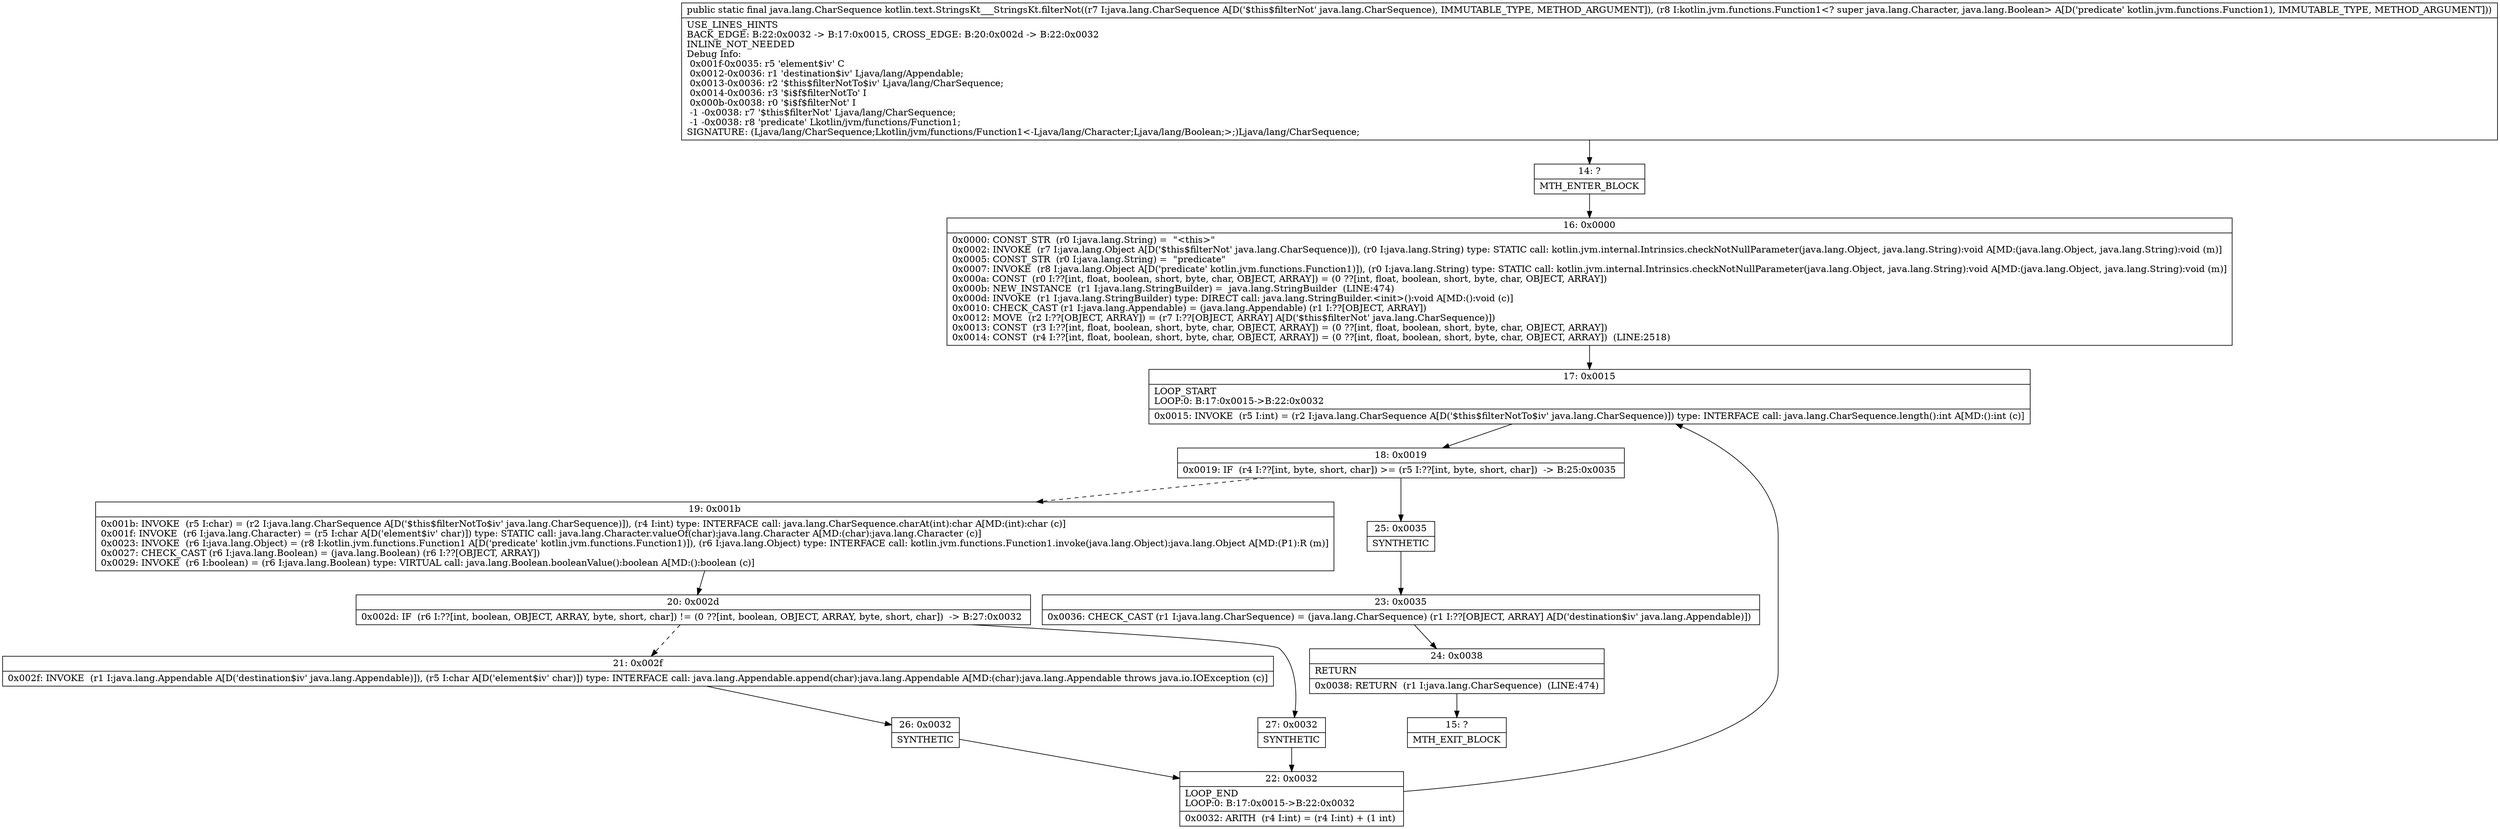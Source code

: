 digraph "CFG forkotlin.text.StringsKt___StringsKt.filterNot(Ljava\/lang\/CharSequence;Lkotlin\/jvm\/functions\/Function1;)Ljava\/lang\/CharSequence;" {
Node_14 [shape=record,label="{14\:\ ?|MTH_ENTER_BLOCK\l}"];
Node_16 [shape=record,label="{16\:\ 0x0000|0x0000: CONST_STR  (r0 I:java.lang.String) =  \"\<this\>\" \l0x0002: INVOKE  (r7 I:java.lang.Object A[D('$this$filterNot' java.lang.CharSequence)]), (r0 I:java.lang.String) type: STATIC call: kotlin.jvm.internal.Intrinsics.checkNotNullParameter(java.lang.Object, java.lang.String):void A[MD:(java.lang.Object, java.lang.String):void (m)]\l0x0005: CONST_STR  (r0 I:java.lang.String) =  \"predicate\" \l0x0007: INVOKE  (r8 I:java.lang.Object A[D('predicate' kotlin.jvm.functions.Function1)]), (r0 I:java.lang.String) type: STATIC call: kotlin.jvm.internal.Intrinsics.checkNotNullParameter(java.lang.Object, java.lang.String):void A[MD:(java.lang.Object, java.lang.String):void (m)]\l0x000a: CONST  (r0 I:??[int, float, boolean, short, byte, char, OBJECT, ARRAY]) = (0 ??[int, float, boolean, short, byte, char, OBJECT, ARRAY]) \l0x000b: NEW_INSTANCE  (r1 I:java.lang.StringBuilder) =  java.lang.StringBuilder  (LINE:474)\l0x000d: INVOKE  (r1 I:java.lang.StringBuilder) type: DIRECT call: java.lang.StringBuilder.\<init\>():void A[MD:():void (c)]\l0x0010: CHECK_CAST (r1 I:java.lang.Appendable) = (java.lang.Appendable) (r1 I:??[OBJECT, ARRAY]) \l0x0012: MOVE  (r2 I:??[OBJECT, ARRAY]) = (r7 I:??[OBJECT, ARRAY] A[D('$this$filterNot' java.lang.CharSequence)]) \l0x0013: CONST  (r3 I:??[int, float, boolean, short, byte, char, OBJECT, ARRAY]) = (0 ??[int, float, boolean, short, byte, char, OBJECT, ARRAY]) \l0x0014: CONST  (r4 I:??[int, float, boolean, short, byte, char, OBJECT, ARRAY]) = (0 ??[int, float, boolean, short, byte, char, OBJECT, ARRAY])  (LINE:2518)\l}"];
Node_17 [shape=record,label="{17\:\ 0x0015|LOOP_START\lLOOP:0: B:17:0x0015\-\>B:22:0x0032\l|0x0015: INVOKE  (r5 I:int) = (r2 I:java.lang.CharSequence A[D('$this$filterNotTo$iv' java.lang.CharSequence)]) type: INTERFACE call: java.lang.CharSequence.length():int A[MD:():int (c)]\l}"];
Node_18 [shape=record,label="{18\:\ 0x0019|0x0019: IF  (r4 I:??[int, byte, short, char]) \>= (r5 I:??[int, byte, short, char])  \-\> B:25:0x0035 \l}"];
Node_19 [shape=record,label="{19\:\ 0x001b|0x001b: INVOKE  (r5 I:char) = (r2 I:java.lang.CharSequence A[D('$this$filterNotTo$iv' java.lang.CharSequence)]), (r4 I:int) type: INTERFACE call: java.lang.CharSequence.charAt(int):char A[MD:(int):char (c)]\l0x001f: INVOKE  (r6 I:java.lang.Character) = (r5 I:char A[D('element$iv' char)]) type: STATIC call: java.lang.Character.valueOf(char):java.lang.Character A[MD:(char):java.lang.Character (c)]\l0x0023: INVOKE  (r6 I:java.lang.Object) = (r8 I:kotlin.jvm.functions.Function1 A[D('predicate' kotlin.jvm.functions.Function1)]), (r6 I:java.lang.Object) type: INTERFACE call: kotlin.jvm.functions.Function1.invoke(java.lang.Object):java.lang.Object A[MD:(P1):R (m)]\l0x0027: CHECK_CAST (r6 I:java.lang.Boolean) = (java.lang.Boolean) (r6 I:??[OBJECT, ARRAY]) \l0x0029: INVOKE  (r6 I:boolean) = (r6 I:java.lang.Boolean) type: VIRTUAL call: java.lang.Boolean.booleanValue():boolean A[MD:():boolean (c)]\l}"];
Node_20 [shape=record,label="{20\:\ 0x002d|0x002d: IF  (r6 I:??[int, boolean, OBJECT, ARRAY, byte, short, char]) != (0 ??[int, boolean, OBJECT, ARRAY, byte, short, char])  \-\> B:27:0x0032 \l}"];
Node_21 [shape=record,label="{21\:\ 0x002f|0x002f: INVOKE  (r1 I:java.lang.Appendable A[D('destination$iv' java.lang.Appendable)]), (r5 I:char A[D('element$iv' char)]) type: INTERFACE call: java.lang.Appendable.append(char):java.lang.Appendable A[MD:(char):java.lang.Appendable throws java.io.IOException (c)]\l}"];
Node_26 [shape=record,label="{26\:\ 0x0032|SYNTHETIC\l}"];
Node_22 [shape=record,label="{22\:\ 0x0032|LOOP_END\lLOOP:0: B:17:0x0015\-\>B:22:0x0032\l|0x0032: ARITH  (r4 I:int) = (r4 I:int) + (1 int) \l}"];
Node_27 [shape=record,label="{27\:\ 0x0032|SYNTHETIC\l}"];
Node_25 [shape=record,label="{25\:\ 0x0035|SYNTHETIC\l}"];
Node_23 [shape=record,label="{23\:\ 0x0035|0x0036: CHECK_CAST (r1 I:java.lang.CharSequence) = (java.lang.CharSequence) (r1 I:??[OBJECT, ARRAY] A[D('destination$iv' java.lang.Appendable)]) \l}"];
Node_24 [shape=record,label="{24\:\ 0x0038|RETURN\l|0x0038: RETURN  (r1 I:java.lang.CharSequence)  (LINE:474)\l}"];
Node_15 [shape=record,label="{15\:\ ?|MTH_EXIT_BLOCK\l}"];
MethodNode[shape=record,label="{public static final java.lang.CharSequence kotlin.text.StringsKt___StringsKt.filterNot((r7 I:java.lang.CharSequence A[D('$this$filterNot' java.lang.CharSequence), IMMUTABLE_TYPE, METHOD_ARGUMENT]), (r8 I:kotlin.jvm.functions.Function1\<? super java.lang.Character, java.lang.Boolean\> A[D('predicate' kotlin.jvm.functions.Function1), IMMUTABLE_TYPE, METHOD_ARGUMENT]))  | USE_LINES_HINTS\lBACK_EDGE: B:22:0x0032 \-\> B:17:0x0015, CROSS_EDGE: B:20:0x002d \-\> B:22:0x0032\lINLINE_NOT_NEEDED\lDebug Info:\l  0x001f\-0x0035: r5 'element$iv' C\l  0x0012\-0x0036: r1 'destination$iv' Ljava\/lang\/Appendable;\l  0x0013\-0x0036: r2 '$this$filterNotTo$iv' Ljava\/lang\/CharSequence;\l  0x0014\-0x0036: r3 '$i$f$filterNotTo' I\l  0x000b\-0x0038: r0 '$i$f$filterNot' I\l  \-1 \-0x0038: r7 '$this$filterNot' Ljava\/lang\/CharSequence;\l  \-1 \-0x0038: r8 'predicate' Lkotlin\/jvm\/functions\/Function1;\lSIGNATURE: (Ljava\/lang\/CharSequence;Lkotlin\/jvm\/functions\/Function1\<\-Ljava\/lang\/Character;Ljava\/lang\/Boolean;\>;)Ljava\/lang\/CharSequence;\l}"];
MethodNode -> Node_14;Node_14 -> Node_16;
Node_16 -> Node_17;
Node_17 -> Node_18;
Node_18 -> Node_19[style=dashed];
Node_18 -> Node_25;
Node_19 -> Node_20;
Node_20 -> Node_21[style=dashed];
Node_20 -> Node_27;
Node_21 -> Node_26;
Node_26 -> Node_22;
Node_22 -> Node_17;
Node_27 -> Node_22;
Node_25 -> Node_23;
Node_23 -> Node_24;
Node_24 -> Node_15;
}

